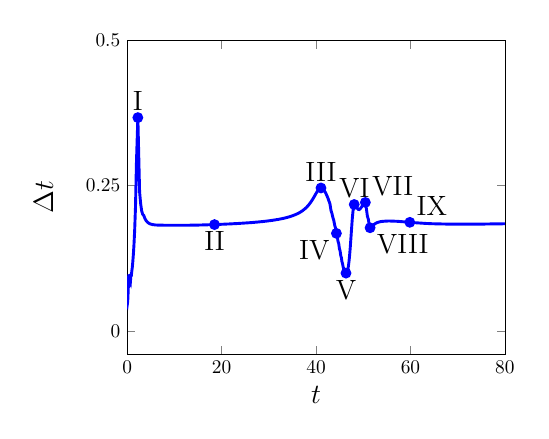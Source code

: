 \begin{tikzpicture}[scale=0.7]

\begin{axis}[
  xmin = 0,
  xmax = 80,
  xtick = {0,20,40,60,80},
  xticklabels = {0,20,40,60,80},
  xlabel = $t$,
  ymin = -0.04,
  ymax = 0.5,
  ytick = {0,0.25,0.5},
  yticklabels = {0,0.25,0.5},
  ylabel = {$\Delta t$},
  ylabel style = {yshift = 10pt},
  label style = {font=\Large},
%  title = {\Large{Time Step Size}}
  ]


% adaptive time step size
\addplot [mark=none,blue,line width=1.5] table{
0.0e+00 4.795e-02
4.795e-02 4.67e-02
9.465e-02 4.971e-02
1.444e-01 5.493e-02
1.993e-01 6.517e-02
2.645e-01 8.341e-02
3.479e-01 9.739e-02
4.452e-01 8.666e-02
5.319e-01 8.441e-02
6.163e-01 8.837e-02
7.047e-01 8.607e-02
7.908e-01 9.533e-02
8.861e-01 9.544e-02
9.815e-01 1.025e-01
1.084e+00 1.089e-01
1.193e+00 1.187e-01
1.312e+00 1.311e-01
1.443e+00 1.482e-01
1.591e+00 1.728e-01
1.764e+00 2.124e-01
1.976e+00 2.916e-01
2.268e+00 3.671e-01
2.635e+00 2.394e-01
2.874e+00 2.179e-01
3.092e+00 2.059e-01
3.298e+00 2.006e-01
3.499e+00 1.99e-01
3.698e+00 1.948e-01
3.892e+00 1.915e-01
4.084e+00 1.891e-01
4.273e+00 1.874e-01
4.46e+00 1.861e-01
4.646e+00 1.851e-01
4.832e+00 1.844e-01
5.016e+00 1.838e-01
5.2e+00 1.834e-01
5.383e+00 1.83e-01
5.566e+00 1.828e-01
5.749e+00 1.826e-01
5.931e+00 1.824e-01
6.114e+00 1.823e-01
6.296e+00 1.822e-01
6.478e+00 1.821e-01
6.66e+00 1.821e-01
6.843e+00 1.82e-01
7.025e+00 1.82e-01
7.207e+00 1.82e-01
7.389e+00 1.82e-01
7.571e+00 1.82e-01
7.753e+00 1.819e-01
7.934e+00 1.819e-01
8.116e+00 1.819e-01
8.298e+00 1.819e-01
8.48e+00 1.819e-01
8.662e+00 1.819e-01
8.844e+00 1.819e-01
9.026e+00 1.819e-01
9.208e+00 1.819e-01
9.39e+00 1.819e-01
9.572e+00 1.819e-01
9.754e+00 1.819e-01
9.935e+00 1.819e-01
1.012e+01 1.819e-01
1.03e+01 1.819e-01
1.048e+01 1.819e-01
1.066e+01 1.819e-01
1.085e+01 1.819e-01
1.103e+01 1.819e-01
1.121e+01 1.819e-01
1.139e+01 1.819e-01
1.157e+01 1.819e-01
1.175e+01 1.819e-01
1.194e+01 1.819e-01
1.212e+01 1.819e-01
1.23e+01 1.819e-01
1.248e+01 1.819e-01
1.266e+01 1.819e-01
1.284e+01 1.819e-01
1.303e+01 1.819e-01
1.321e+01 1.819e-01
1.339e+01 1.82e-01
1.357e+01 1.82e-01
1.375e+01 1.82e-01
1.394e+01 1.82e-01
1.412e+01 1.821e-01
1.43e+01 1.821e-01
1.448e+01 1.821e-01
1.466e+01 1.821e-01
1.485e+01 1.822e-01
1.503e+01 1.822e-01
1.521e+01 1.822e-01
1.539e+01 1.823e-01
1.558e+01 1.823e-01
1.576e+01 1.823e-01
1.594e+01 1.824e-01
1.612e+01 1.824e-01
1.631e+01 1.825e-01
1.649e+01 1.825e-01
1.667e+01 1.825e-01
1.685e+01 1.826e-01
1.704e+01 1.826e-01
1.722e+01 1.827e-01
1.74e+01 1.827e-01
1.758e+01 1.828e-01
1.777e+01 1.828e-01
1.795e+01 1.829e-01
1.813e+01 1.829e-01
1.831e+01 1.83e-01
1.85e+01 1.83e-01
1.868e+01 1.831e-01
1.886e+01 1.831e-01
1.905e+01 1.832e-01
1.923e+01 1.833e-01
1.941e+01 1.833e-01
1.96e+01 1.834e-01
1.978e+01 1.834e-01
1.996e+01 1.835e-01
2.015e+01 1.836e-01
2.033e+01 1.836e-01
2.051e+01 1.837e-01
2.07e+01 1.837e-01
2.088e+01 1.838e-01
2.107e+01 1.839e-01
2.125e+01 1.84e-01
2.143e+01 1.84e-01
2.162e+01 1.841e-01
2.18e+01 1.842e-01
2.199e+01 1.843e-01
2.217e+01 1.843e-01
2.236e+01 1.844e-01
2.254e+01 1.845e-01
2.272e+01 1.846e-01
2.291e+01 1.847e-01
2.309e+01 1.847e-01
2.328e+01 1.848e-01
2.346e+01 1.849e-01
2.365e+01 1.85e-01
2.383e+01 1.851e-01
2.402e+01 1.852e-01
2.42e+01 1.853e-01
2.439e+01 1.854e-01
2.457e+01 1.855e-01
2.476e+01 1.856e-01
2.494e+01 1.857e-01
2.513e+01 1.858e-01
2.532e+01 1.859e-01
2.55e+01 1.86e-01
2.569e+01 1.861e-01
2.587e+01 1.862e-01
2.606e+01 1.863e-01
2.625e+01 1.864e-01
2.643e+01 1.865e-01
2.662e+01 1.867e-01
2.681e+01 1.868e-01
2.699e+01 1.869e-01
2.718e+01 1.871e-01
2.737e+01 1.872e-01
2.755e+01 1.873e-01
2.774e+01 1.875e-01
2.793e+01 1.876e-01
2.812e+01 1.878e-01
2.83e+01 1.879e-01
2.849e+01 1.881e-01
2.868e+01 1.882e-01
2.887e+01 1.884e-01
2.906e+01 1.886e-01
2.925e+01 1.887e-01
2.943e+01 1.889e-01
2.962e+01 1.891e-01
2.981e+01 1.893e-01
3.0e+01 1.895e-01
3.019e+01 1.897e-01
3.038e+01 1.899e-01
3.057e+01 1.901e-01
3.076e+01 1.903e-01
3.095e+01 1.906e-01
3.114e+01 1.908e-01
3.133e+01 1.911e-01
3.152e+01 1.913e-01
3.171e+01 1.916e-01
3.191e+01 1.918e-01
3.21e+01 1.921e-01
3.229e+01 1.924e-01
3.248e+01 1.927e-01
3.268e+01 1.93e-01
3.287e+01 1.933e-01
3.306e+01 1.937e-01
3.325e+01 1.94e-01
3.345e+01 1.944e-01
3.364e+01 1.948e-01
3.384e+01 1.952e-01
3.403e+01 1.957e-01
3.423e+01 1.961e-01
3.442e+01 1.966e-01
3.462e+01 1.971e-01
3.482e+01 1.976e-01
3.502e+01 1.982e-01
3.522e+01 1.988e-01
3.541e+01 1.994e-01
3.561e+01 2.001e-01
3.581e+01 2.008e-01
3.601e+01 2.015e-01
3.622e+01 2.023e-01
3.642e+01 2.032e-01
3.662e+01 2.042e-01
3.683e+01 2.052e-01
3.703e+01 2.063e-01
3.724e+01 2.075e-01
3.744e+01 2.088e-01
3.765e+01 2.102e-01
3.786e+01 2.117e-01
3.808e+01 2.135e-01
3.829e+01 2.153e-01
3.85e+01 2.174e-01
3.872e+01 2.197e-01
3.894e+01 2.222e-01
3.916e+01 2.249e-01
3.939e+01 2.279e-01
3.962e+01 2.311e-01
3.985e+01 2.344e-01
4.008e+01 2.377e-01
4.032e+01 2.407e-01
4.056e+01 2.433e-01
4.08e+01 2.452e-01
4.105e+01 2.46e-01
4.129e+01 2.456e-01
4.154e+01 2.439e-01
4.178e+01 2.412e-01
4.202e+01 2.377e-01
4.226e+01 2.336e-01
4.25e+01 2.29e-01
4.272e+01 2.24e-01
4.295e+01 2.188e-01
4.317e+01 2.073e-01
4.338e+01 2.019e-01
4.358e+01 1.949e-01
4.377e+01 1.899e-01
4.396e+01 1.816e-01
4.414e+01 1.769e-01
4.432e+01 1.679e-01
4.449e+01 1.635e-01
4.465e+01 1.543e-01
4.481e+01 1.503e-01
4.496e+01 1.414e-01
4.51e+01 1.377e-01
4.524e+01 1.296e-01
4.537e+01 1.262e-01
4.549e+01 1.192e-01
4.561e+01 1.161e-01
4.573e+01 1.106e-01
4.584e+01 1.077e-01
4.595e+01 1.041e-01
4.605e+01 1.014e-01
4.615e+01 1.018e-01
4.625e+01 1.003e-01
4.635e+01 9.949e-02
4.645e+01 9.957e-02
4.655e+01 1.006e-01
4.665e+01 1.028e-01
4.676e+01 1.063e-01
4.686e+01 1.115e-01
4.697e+01 1.185e-01
4.709e+01 1.28e-01
4.722e+01 1.404e-01
4.736e+01 1.561e-01
4.752e+01 1.748e-01
4.769e+01 1.943e-01
4.788e+01 2.099e-01
4.809e+01 2.176e-01
4.831e+01 2.177e-01
4.853e+01 2.142e-01
4.874e+01 2.108e-01
4.896e+01 2.09e-01
4.916e+01 2.089e-01
4.937e+01 2.103e-01
4.958e+01 2.126e-01
4.98e+01 2.151e-01
5.001e+01 2.176e-01
5.023e+01 2.198e-01
5.045e+01 2.211e-01
5.067e+01 2.102e-01
5.088e+01 1.974e-01
5.108e+01 1.923e-01
5.127e+01 1.822e-01
5.145e+01 1.775e-01
5.163e+01 1.801e-01
5.181e+01 1.803e-01
5.199e+01 1.812e-01
5.217e+01 1.824e-01
5.235e+01 1.836e-01
5.254e+01 1.847e-01
5.272e+01 1.855e-01
5.291e+01 1.862e-01
5.309e+01 1.868e-01
5.328e+01 1.873e-01
5.347e+01 1.877e-01
5.365e+01 1.88e-01
5.384e+01 1.883e-01
5.403e+01 1.885e-01
5.422e+01 1.886e-01
5.441e+01 1.887e-01
5.46e+01 1.889e-01
5.479e+01 1.889e-01
5.497e+01 1.89e-01
5.516e+01 1.891e-01
5.535e+01 1.891e-01
5.554e+01 1.891e-01
5.573e+01 1.891e-01
5.592e+01 1.89e-01
5.611e+01 1.89e-01
5.63e+01 1.889e-01
5.649e+01 1.889e-01
5.668e+01 1.888e-01
5.686e+01 1.887e-01
5.705e+01 1.887e-01
5.724e+01 1.886e-01
5.743e+01 1.885e-01
5.762e+01 1.884e-01
5.781e+01 1.883e-01
5.8e+01 1.881e-01
5.818e+01 1.88e-01
5.837e+01 1.879e-01
5.856e+01 1.878e-01
5.875e+01 1.877e-01
5.894e+01 1.875e-01
5.912e+01 1.874e-01
5.931e+01 1.873e-01
5.95e+01 1.872e-01
5.968e+01 1.871e-01
5.987e+01 1.869e-01
6.006e+01 1.868e-01
6.025e+01 1.867e-01
6.043e+01 1.865e-01
6.062e+01 1.864e-01
6.08e+01 1.863e-01
6.099e+01 1.862e-01
6.118e+01 1.861e-01
6.136e+01 1.86e-01
6.155e+01 1.859e-01
6.174e+01 1.858e-01
6.192e+01 1.857e-01
6.211e+01 1.856e-01
6.229e+01 1.855e-01
6.248e+01 1.854e-01
6.266e+01 1.853e-01
6.285e+01 1.852e-01
6.303e+01 1.851e-01
6.322e+01 1.85e-01
6.34e+01 1.849e-01
6.359e+01 1.849e-01
6.377e+01 1.848e-01
6.396e+01 1.847e-01
6.414e+01 1.847e-01
6.433e+01 1.846e-01
6.451e+01 1.845e-01
6.47e+01 1.845e-01
6.488e+01 1.844e-01
6.507e+01 1.844e-01
6.525e+01 1.843e-01
6.543e+01 1.843e-01
6.562e+01 1.842e-01
6.58e+01 1.842e-01
6.599e+01 1.842e-01
6.617e+01 1.841e-01
6.636e+01 1.841e-01
6.654e+01 1.841e-01
6.672e+01 1.84e-01
6.691e+01 1.84e-01
6.709e+01 1.84e-01
6.728e+01 1.84e-01
6.746e+01 1.839e-01
6.764e+01 1.839e-01
6.783e+01 1.839e-01
6.801e+01 1.839e-01
6.82e+01 1.839e-01
6.838e+01 1.839e-01
6.856e+01 1.839e-01
6.875e+01 1.838e-01
6.893e+01 1.838e-01
6.912e+01 1.838e-01
6.93e+01 1.838e-01
6.948e+01 1.838e-01
6.967e+01 1.838e-01
6.985e+01 1.838e-01
7.003e+01 1.838e-01
7.022e+01 1.838e-01
7.04e+01 1.838e-01
7.059e+01 1.838e-01
7.077e+01 1.838e-01
7.095e+01 1.838e-01
7.114e+01 1.838e-01
7.132e+01 1.838e-01
7.15e+01 1.838e-01
7.169e+01 1.838e-01
7.187e+01 1.838e-01
7.206e+01 1.838e-01
7.224e+01 1.838e-01
7.242e+01 1.838e-01
7.261e+01 1.838e-01
7.279e+01 1.838e-01
7.297e+01 1.838e-01
7.316e+01 1.838e-01
7.334e+01 1.838e-01
7.353e+01 1.838e-01
7.371e+01 1.838e-01
7.389e+01 1.838e-01
7.408e+01 1.839e-01
7.426e+01 1.839e-01
7.444e+01 1.839e-01
7.463e+01 1.839e-01
7.481e+01 1.839e-01
7.5e+01 1.839e-01
7.518e+01 1.839e-01
7.537e+01 1.839e-01
7.555e+01 1.839e-01
7.573e+01 1.839e-01
7.592e+01 1.84e-01
7.61e+01 1.84e-01
7.628e+01 1.84e-01
7.647e+01 1.84e-01
7.665e+01 1.84e-01
7.684e+01 1.841e-01
7.702e+01 1.841e-01
7.721e+01 1.841e-01
7.739e+01 1.841e-01
7.757e+01 1.841e-01
7.776e+01 1.841e-01
7.794e+01 1.842e-01
7.812e+01 1.842e-01
7.831e+01 1.842e-01
7.849e+01 1.842e-01
7.868e+01 1.842e-01
7.886e+01 1.843e-01
7.905e+01 1.843e-01
7.923e+01 1.843e-01
7.941e+01 1.843e-01
7.96e+01 1.844e-01
7.978e+01 1.844e-01
7.997e+01 1.844e-01
8.015e+01 1.845e-01
8.034e+01 1.845e-01
8.052e+01 1.845e-01
8.071e+01 1.845e-01
8.089e+01 1.846e-01
8.107e+01 1.846e-01
8.126e+01 1.846e-01
8.144e+01 1.847e-01
8.163e+01 1.847e-01
8.181e+01 1.847e-01
8.2e+01 1.848e-01
8.218e+01 1.848e-01
8.237e+01 1.848e-01
8.255e+01 1.849e-01
8.274e+01 1.849e-01
8.292e+01 1.849e-01
8.311e+01 1.85e-01
8.329e+01 1.85e-01
8.348e+01 1.851e-01
8.366e+01 1.851e-01
8.385e+01 1.851e-01
8.403e+01 1.852e-01
8.422e+01 1.852e-01
8.44e+01 1.853e-01
8.459e+01 1.853e-01
8.477e+01 1.853e-01
8.496e+01 1.854e-01
8.514e+01 1.854e-01
8.533e+01 1.855e-01
8.552e+01 1.855e-01
8.57e+01 1.856e-01
8.589e+01 1.856e-01
8.607e+01 1.857e-01
8.626e+01 1.857e-01
8.644e+01 1.858e-01
8.663e+01 1.858e-01
8.681e+01 1.859e-01
8.7e+01 1.859e-01
8.719e+01 1.86e-01
8.737e+01 1.86e-01
8.756e+01 1.861e-01
8.774e+01 1.861e-01
8.793e+01 1.862e-01
8.812e+01 1.863e-01
8.83e+01 1.863e-01
8.849e+01 1.864e-01
8.868e+01 1.865e-01
8.886e+01 1.865e-01
8.905e+01 1.866e-01
8.924e+01 1.867e-01
8.942e+01 1.867e-01
8.961e+01 1.868e-01
8.98e+01 1.869e-01
8.998e+01 1.869e-01
9.017e+01 1.87e-01
9.036e+01 1.871e-01
9.054e+01 1.872e-01
9.073e+01 1.872e-01
9.092e+01 1.873e-01
9.111e+01 1.874e-01
9.129e+01 1.875e-01
9.148e+01 1.876e-01
9.167e+01 1.877e-01
9.186e+01 1.877e-01
9.204e+01 1.878e-01
9.223e+01 1.879e-01
9.242e+01 1.88e-01
9.261e+01 1.881e-01
9.28e+01 1.883e-01
9.298e+01 1.884e-01
9.317e+01 1.885e-01
9.336e+01 1.886e-01
9.355e+01 1.887e-01
9.374e+01 1.888e-01
9.393e+01 1.889e-01
9.412e+01 1.891e-01
9.43e+01 1.892e-01
9.449e+01 1.893e-01
9.468e+01 1.895e-01
9.487e+01 1.896e-01
9.506e+01 1.898e-01
9.525e+01 1.9e-01
9.544e+01 1.901e-01
9.563e+01 1.903e-01
9.582e+01 1.905e-01
9.601e+01 1.907e-01
9.62e+01 1.909e-01
9.639e+01 1.911e-01
9.659e+01 1.913e-01
9.678e+01 1.916e-01
9.697e+01 1.919e-01
9.716e+01 1.921e-01
9.735e+01 1.924e-01
9.755e+01 1.928e-01
9.774e+01 1.931e-01
9.793e+01 1.935e-01
9.812e+01 1.939e-01
9.832e+01 1.944e-01
9.851e+01 1.95e-01
9.871e+01 1.956e-01
9.89e+01 1.963e-01
9.91e+01 1.972e-01
9.93e+01 1.983e-01
9.95e+01 1.998e-01
9.97e+01 2.021e-01
9.99e+01 1.031e-01
};

\addplot [only marks,mark=*,blue,line width=1.5] table{
2.268e+00 3.671e-01
1.85e+01 1.83e-01
4.105e+01 2.46e-01
4.432e+01 1.679e-01
4.635e+01 9.949e-02
4.809e+01 2.176e-01
5.045e+01 2.211e-01
5.145e+01 1.775e-01
5.987e+01 1.869e-01
};

\node [above] at (axis cs: 2.268e+00, 3.671e-01) {\Large{I}};
\node [below] at (axis cs: 1.85e+01, 1.83e-01) {\Large{II}};
\node [above] at (axis cs: 4.105e+01, 2.46e-01) {\Large{III}};
\node [anchor=north east] at (axis cs: 4.432e+01, 1.679e-01) {\Large{IV}};
\node [below] at (axis cs: 4.635e+01, 9.949e-02) {\Large{V}};
\node [above] at (axis cs: 4.809e+01, 2.176e-01) {\Large{VI}};
\node [anchor=south west] at (axis cs: 5.045e+01, 2.211e-01) {\Large{VII}};
\node [anchor=north west] at (axis cs: 5.145e+01, 1.775e-01) {\Large{VIII}};
\node [anchor=south west] at (axis cs: 5.987e+01, 1.869e-01) {\Large{IX}};

\end{axis}

\end{tikzpicture}
